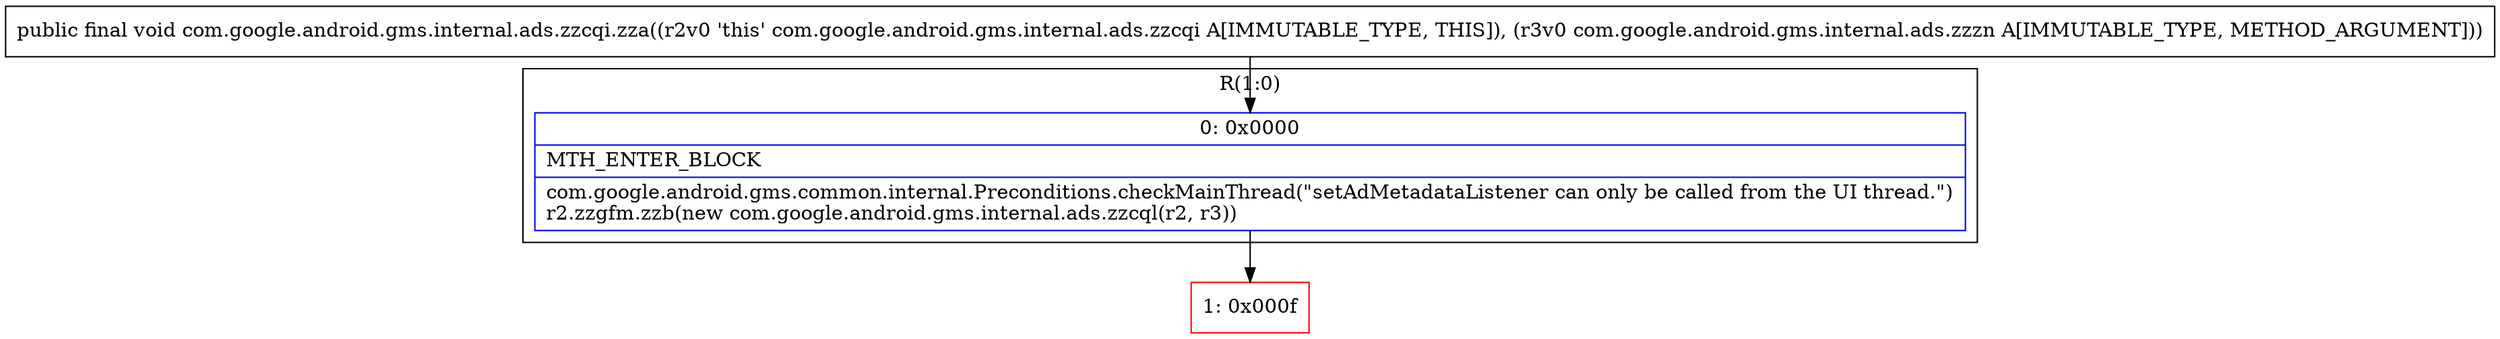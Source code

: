 digraph "CFG forcom.google.android.gms.internal.ads.zzcqi.zza(Lcom\/google\/android\/gms\/internal\/ads\/zzzn;)V" {
subgraph cluster_Region_341402715 {
label = "R(1:0)";
node [shape=record,color=blue];
Node_0 [shape=record,label="{0\:\ 0x0000|MTH_ENTER_BLOCK\l|com.google.android.gms.common.internal.Preconditions.checkMainThread(\"setAdMetadataListener can only be called from the UI thread.\")\lr2.zzgfm.zzb(new com.google.android.gms.internal.ads.zzcql(r2, r3))\l}"];
}
Node_1 [shape=record,color=red,label="{1\:\ 0x000f}"];
MethodNode[shape=record,label="{public final void com.google.android.gms.internal.ads.zzcqi.zza((r2v0 'this' com.google.android.gms.internal.ads.zzcqi A[IMMUTABLE_TYPE, THIS]), (r3v0 com.google.android.gms.internal.ads.zzzn A[IMMUTABLE_TYPE, METHOD_ARGUMENT])) }"];
MethodNode -> Node_0;
Node_0 -> Node_1;
}

